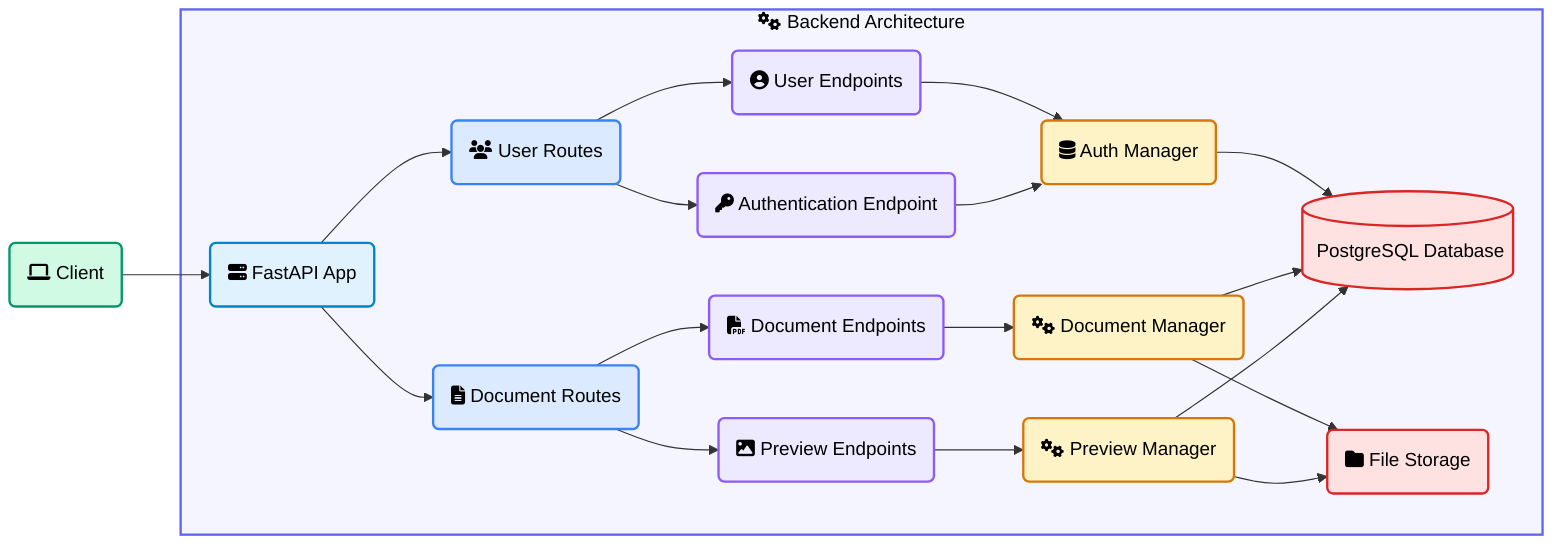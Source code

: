 flowchart LR
    %% Define Client and API
    Client("fa:fa-laptop Client") --> API("fa:fa-server FastAPI App")
    
    %% Define Backend with styling
    subgraph Backend["fa:fa-cogs Backend Architecture"]
        style Backend fill:#f5f5ff,stroke:#6366f1,stroke-width:2px,color:black
        
        %% Define routers with icons
        API --> UserRoutes("fa:fa-users User Routes")
        API --> DocumentRoutes("fa:fa-file-text Document Routes")
        
        %% Define services with icons
        UserRoutes --> UserService("fa:fa-user-circle User Endpoints")
        UserRoutes --> AuthService("fa:fa-key Authentication Endpoint")
        DocumentRoutes --> DocumentService("fa:fa-file-pdf Document Endpoints")
        DocumentRoutes --> PreviewService("fa:fa-image Preview Endpoints")
        
        %% Define data layer with icons
        UserService --> AuthManager("fa:fa-database Auth Manager")
        AuthService --> AuthManager
        DocumentService --> DocumentManager("fa:fa-cogs Document Manager")
        PreviewService --> PreviewManager("fa:fa-cogs Preview Manager")
        
        %% Define storage with icons
        AuthManager --> DB[("fa:fa-hdd-o PostgreSQL Database")]
        
        DocumentManager --> FileStorage("fa:fa-folder File Storage")
        PreviewManager --> FileStorage
        DocumentManager --> DB
        PreviewManager --> DB
    end
    
    %% Styling for components
    style Client fill:#d1fae5,stroke:#059669,stroke-width:2px,color:black
    style API fill:#e0f2fe,stroke:#0284c7,stroke-width:2px,color:black
    style UserRoutes fill:#dbeafe,stroke:#3b82f6,stroke-width:2px,color:black
    style DocumentRoutes fill:#dbeafe,stroke:#3b82f6,stroke-width:2px,color:black
    style UserService fill:#ede9fe,stroke:#8b5cf6,stroke-width:2px,color:black
    style AuthService fill:#ede9fe,stroke:#8b5cf6,stroke-width:2px,color:black
    style DocumentService fill:#ede9fe,stroke:#8b5cf6,stroke-width:2px,color:black
    style PreviewService fill:#ede9fe,stroke:#8b5cf6,stroke-width:2px,color:black
    style AuthManager fill:#fef3c7,stroke:#d97706,stroke-width:2px,color:black
    style DocumentManager fill:#fef3c7,stroke:#d97706,stroke-width:2px,color:black
    style PreviewManager fill:#fef3c7,stroke:#d97706,stroke-width:2px,color:black
    style DB fill:#fee2e2,stroke:#dc2626,stroke-width:2px,color:black
    style FileStorage fill:#fee2e2,stroke:#dc2626,stroke-width:2px,color:black